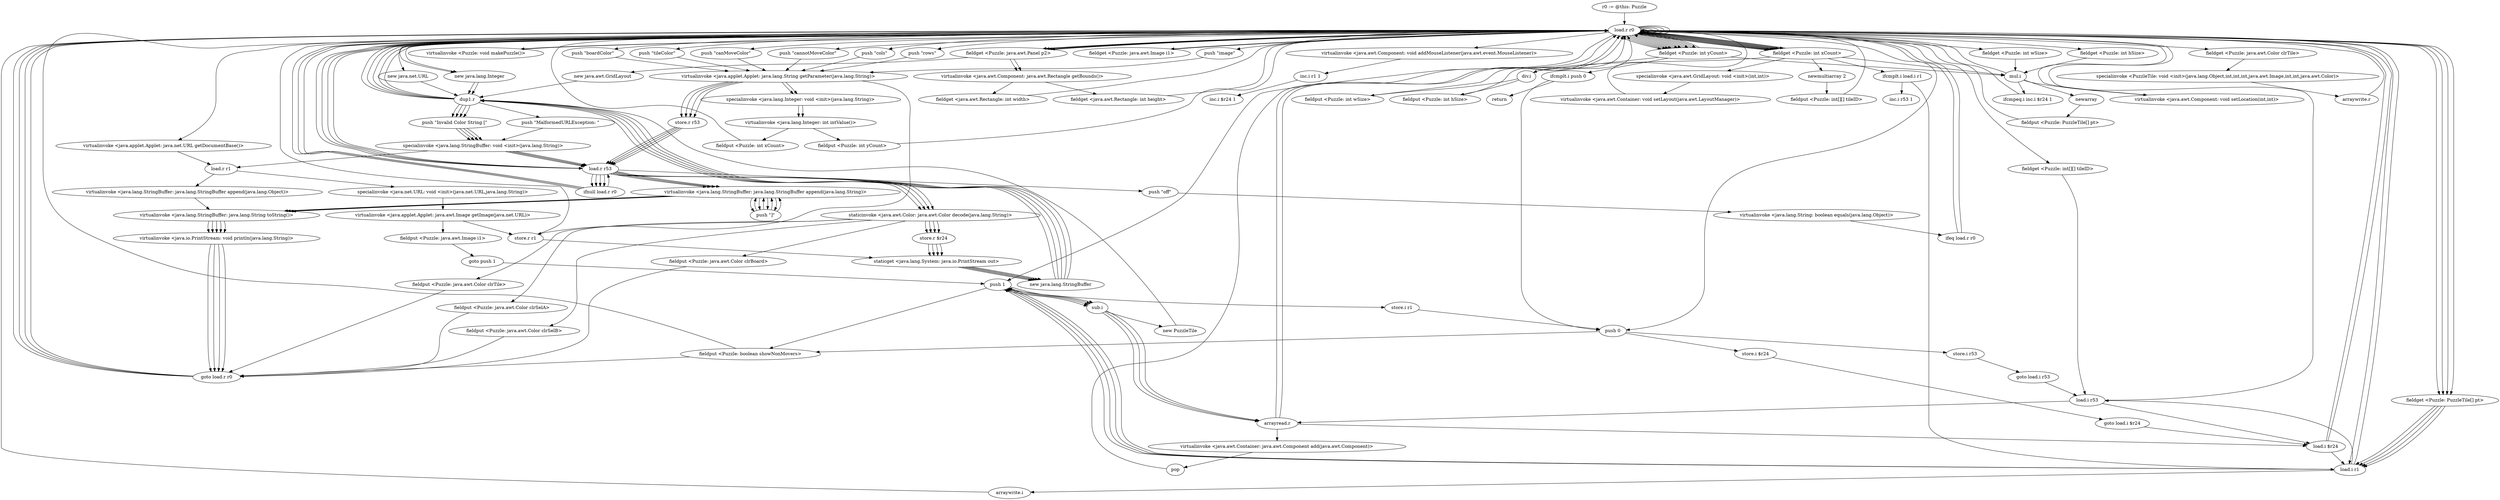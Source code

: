 digraph "" {
    "r0 := @this: Puzzle"
    "load.r r0"
    "r0 := @this: Puzzle"->"load.r r0";
    "new java.lang.Integer"
    "load.r r0"->"new java.lang.Integer";
    "dup1.r"
    "new java.lang.Integer"->"dup1.r";
    "dup1.r"->"load.r r0";
    "push \"cols\""
    "load.r r0"->"push \"cols\"";
    "virtualinvoke <java.applet.Applet: java.lang.String getParameter(java.lang.String)>"
    "push \"cols\""->"virtualinvoke <java.applet.Applet: java.lang.String getParameter(java.lang.String)>";
    "specialinvoke <java.lang.Integer: void <init>(java.lang.String)>"
    "virtualinvoke <java.applet.Applet: java.lang.String getParameter(java.lang.String)>"->"specialinvoke <java.lang.Integer: void <init>(java.lang.String)>";
    "virtualinvoke <java.lang.Integer: int intValue()>"
    "specialinvoke <java.lang.Integer: void <init>(java.lang.String)>"->"virtualinvoke <java.lang.Integer: int intValue()>";
    "fieldput <Puzzle: int xCount>"
    "virtualinvoke <java.lang.Integer: int intValue()>"->"fieldput <Puzzle: int xCount>";
    "fieldput <Puzzle: int xCount>"->"load.r r0";
    "load.r r0"->"new java.lang.Integer";
    "new java.lang.Integer"->"dup1.r";
    "dup1.r"->"load.r r0";
    "push \"rows\""
    "load.r r0"->"push \"rows\"";
    "push \"rows\""->"virtualinvoke <java.applet.Applet: java.lang.String getParameter(java.lang.String)>";
    "virtualinvoke <java.applet.Applet: java.lang.String getParameter(java.lang.String)>"->"specialinvoke <java.lang.Integer: void <init>(java.lang.String)>";
    "specialinvoke <java.lang.Integer: void <init>(java.lang.String)>"->"virtualinvoke <java.lang.Integer: int intValue()>";
    "fieldput <Puzzle: int yCount>"
    "virtualinvoke <java.lang.Integer: int intValue()>"->"fieldput <Puzzle: int yCount>";
    "fieldput <Puzzle: int yCount>"->"load.r r0";
    "push \"image\""
    "load.r r0"->"push \"image\"";
    "push \"image\""->"virtualinvoke <java.applet.Applet: java.lang.String getParameter(java.lang.String)>";
    "store.r r1"
    "virtualinvoke <java.applet.Applet: java.lang.String getParameter(java.lang.String)>"->"store.r r1";
    "store.r r1"->"load.r r0";
    "push \"boardColor\""
    "load.r r0"->"push \"boardColor\"";
    "push \"boardColor\""->"virtualinvoke <java.applet.Applet: java.lang.String getParameter(java.lang.String)>";
    "store.r r53"
    "virtualinvoke <java.applet.Applet: java.lang.String getParameter(java.lang.String)>"->"store.r r53";
    "load.r r53"
    "store.r r53"->"load.r r53";
    "ifnull load.r r0"
    "load.r r53"->"ifnull load.r r0";
    "ifnull load.r r0"->"load.r r0";
    "load.r r0"->"load.r r53";
    "staticinvoke <java.awt.Color: java.awt.Color decode(java.lang.String)>"
    "load.r r53"->"staticinvoke <java.awt.Color: java.awt.Color decode(java.lang.String)>";
    "fieldput <Puzzle: java.awt.Color clrBoard>"
    "staticinvoke <java.awt.Color: java.awt.Color decode(java.lang.String)>"->"fieldput <Puzzle: java.awt.Color clrBoard>";
    "goto load.r r0"
    "fieldput <Puzzle: java.awt.Color clrBoard>"->"goto load.r r0";
    "goto load.r r0"->"load.r r0";
    "push \"tileColor\""
    "load.r r0"->"push \"tileColor\"";
    "push \"tileColor\""->"virtualinvoke <java.applet.Applet: java.lang.String getParameter(java.lang.String)>";
    "virtualinvoke <java.applet.Applet: java.lang.String getParameter(java.lang.String)>"->"store.r r53";
    "store.r r53"->"load.r r53";
    "load.r r53"->"ifnull load.r r0";
    "ifnull load.r r0"->"load.r r0";
    "load.r r0"->"load.r r53";
    "load.r r53"->"staticinvoke <java.awt.Color: java.awt.Color decode(java.lang.String)>";
    "fieldput <Puzzle: java.awt.Color clrTile>"
    "staticinvoke <java.awt.Color: java.awt.Color decode(java.lang.String)>"->"fieldput <Puzzle: java.awt.Color clrTile>";
    "fieldput <Puzzle: java.awt.Color clrTile>"->"goto load.r r0";
    "goto load.r r0"->"load.r r0";
    "push \"canMoveColor\""
    "load.r r0"->"push \"canMoveColor\"";
    "push \"canMoveColor\""->"virtualinvoke <java.applet.Applet: java.lang.String getParameter(java.lang.String)>";
    "virtualinvoke <java.applet.Applet: java.lang.String getParameter(java.lang.String)>"->"store.r r53";
    "store.r r53"->"load.r r53";
    "load.r r53"->"ifnull load.r r0";
    "ifnull load.r r0"->"load.r r0";
    "load.r r0"->"load.r r53";
    "load.r r53"->"staticinvoke <java.awt.Color: java.awt.Color decode(java.lang.String)>";
    "fieldput <Puzzle: java.awt.Color clrSelA>"
    "staticinvoke <java.awt.Color: java.awt.Color decode(java.lang.String)>"->"fieldput <Puzzle: java.awt.Color clrSelA>";
    "fieldput <Puzzle: java.awt.Color clrSelA>"->"goto load.r r0";
    "goto load.r r0"->"load.r r0";
    "push \"cannotMoveColor\""
    "load.r r0"->"push \"cannotMoveColor\"";
    "push \"cannotMoveColor\""->"virtualinvoke <java.applet.Applet: java.lang.String getParameter(java.lang.String)>";
    "virtualinvoke <java.applet.Applet: java.lang.String getParameter(java.lang.String)>"->"store.r r53";
    "store.r r53"->"load.r r53";
    "load.r r53"->"ifnull load.r r0";
    "ifnull load.r r0"->"load.r r53";
    "push \"off\""
    "load.r r53"->"push \"off\"";
    "virtualinvoke <java.lang.String: boolean equals(java.lang.Object)>"
    "push \"off\""->"virtualinvoke <java.lang.String: boolean equals(java.lang.Object)>";
    "ifeq load.r r0"
    "virtualinvoke <java.lang.String: boolean equals(java.lang.Object)>"->"ifeq load.r r0";
    "ifeq load.r r0"->"load.r r0";
    "push 0"
    "load.r r0"->"push 0";
    "fieldput <Puzzle: boolean showNonMovers>"
    "push 0"->"fieldput <Puzzle: boolean showNonMovers>";
    "fieldput <Puzzle: boolean showNonMovers>"->"goto load.r r0";
    "goto load.r r0"->"load.r r0";
    "virtualinvoke <Puzzle: void makePuzzle()>"
    "load.r r0"->"virtualinvoke <Puzzle: void makePuzzle()>";
    "virtualinvoke <Puzzle: void makePuzzle()>"->"load.r r0";
    "fieldget <Puzzle: java.awt.Panel p2>"
    "load.r r0"->"fieldget <Puzzle: java.awt.Panel p2>";
    "new java.awt.GridLayout"
    "fieldget <Puzzle: java.awt.Panel p2>"->"new java.awt.GridLayout";
    "new java.awt.GridLayout"->"dup1.r";
    "dup1.r"->"load.r r0";
    "fieldget <Puzzle: int yCount>"
    "load.r r0"->"fieldget <Puzzle: int yCount>";
    "fieldget <Puzzle: int yCount>"->"load.r r0";
    "fieldget <Puzzle: int xCount>"
    "load.r r0"->"fieldget <Puzzle: int xCount>";
    "specialinvoke <java.awt.GridLayout: void <init>(int,int)>"
    "fieldget <Puzzle: int xCount>"->"specialinvoke <java.awt.GridLayout: void <init>(int,int)>";
    "virtualinvoke <java.awt.Container: void setLayout(java.awt.LayoutManager)>"
    "specialinvoke <java.awt.GridLayout: void <init>(int,int)>"->"virtualinvoke <java.awt.Container: void setLayout(java.awt.LayoutManager)>";
    "virtualinvoke <java.awt.Container: void setLayout(java.awt.LayoutManager)>"->"load.r r0";
    "load.r r0"->"load.r r0";
    "load.r r0"->"fieldget <Puzzle: java.awt.Panel p2>";
    "virtualinvoke <java.awt.Component: java.awt.Rectangle getBounds()>"
    "fieldget <Puzzle: java.awt.Panel p2>"->"virtualinvoke <java.awt.Component: java.awt.Rectangle getBounds()>";
    "fieldget <java.awt.Rectangle: int width>"
    "virtualinvoke <java.awt.Component: java.awt.Rectangle getBounds()>"->"fieldget <java.awt.Rectangle: int width>";
    "fieldget <java.awt.Rectangle: int width>"->"load.r r0";
    "load.r r0"->"fieldget <Puzzle: int xCount>";
    "div.i"
    "fieldget <Puzzle: int xCount>"->"div.i";
    "fieldput <Puzzle: int wSize>"
    "div.i"->"fieldput <Puzzle: int wSize>";
    "fieldput <Puzzle: int wSize>"->"load.r r0";
    "load.r r0"->"load.r r0";
    "load.r r0"->"fieldget <Puzzle: java.awt.Panel p2>";
    "fieldget <Puzzle: java.awt.Panel p2>"->"virtualinvoke <java.awt.Component: java.awt.Rectangle getBounds()>";
    "fieldget <java.awt.Rectangle: int height>"
    "virtualinvoke <java.awt.Component: java.awt.Rectangle getBounds()>"->"fieldget <java.awt.Rectangle: int height>";
    "fieldget <java.awt.Rectangle: int height>"->"load.r r0";
    "load.r r0"->"fieldget <Puzzle: int yCount>";
    "fieldget <Puzzle: int yCount>"->"div.i";
    "fieldput <Puzzle: int hSize>"
    "div.i"->"fieldput <Puzzle: int hSize>";
    "fieldput <Puzzle: int hSize>"->"load.r r0";
    "load.r r0"->"load.r r0";
    "load.r r0"->"fieldget <Puzzle: int xCount>";
    "fieldget <Puzzle: int xCount>"->"load.r r0";
    "load.r r0"->"fieldget <Puzzle: int yCount>";
    "mul.i"
    "fieldget <Puzzle: int yCount>"->"mul.i";
    "newarray"
    "mul.i"->"newarray";
    "fieldput <Puzzle: PuzzleTile[] pt>"
    "newarray"->"fieldput <Puzzle: PuzzleTile[] pt>";
    "fieldput <Puzzle: PuzzleTile[] pt>"->"load.r r0";
    "load.r r0"->"load.r r0";
    "load.r r0"->"fieldget <Puzzle: int yCount>";
    "fieldget <Puzzle: int yCount>"->"load.r r0";
    "load.r r0"->"fieldget <Puzzle: int xCount>";
    "newmultiarray 2"
    "fieldget <Puzzle: int xCount>"->"newmultiarray 2";
    "fieldput <Puzzle: int[][] tileID>"
    "newmultiarray 2"->"fieldput <Puzzle: int[][] tileID>";
    "fieldput <Puzzle: int[][] tileID>"->"load.r r0";
    "load.r r0"->"load.r r0";
    "new java.net.URL"
    "load.r r0"->"new java.net.URL";
    "new java.net.URL"->"dup1.r";
    "dup1.r"->"load.r r0";
    "virtualinvoke <java.applet.Applet: java.net.URL getDocumentBase()>"
    "load.r r0"->"virtualinvoke <java.applet.Applet: java.net.URL getDocumentBase()>";
    "load.r r1"
    "virtualinvoke <java.applet.Applet: java.net.URL getDocumentBase()>"->"load.r r1";
    "specialinvoke <java.net.URL: void <init>(java.net.URL,java.lang.String)>"
    "load.r r1"->"specialinvoke <java.net.URL: void <init>(java.net.URL,java.lang.String)>";
    "virtualinvoke <java.applet.Applet: java.awt.Image getImage(java.net.URL)>"
    "specialinvoke <java.net.URL: void <init>(java.net.URL,java.lang.String)>"->"virtualinvoke <java.applet.Applet: java.awt.Image getImage(java.net.URL)>";
    "fieldput <Puzzle: java.awt.Image i1>"
    "virtualinvoke <java.applet.Applet: java.awt.Image getImage(java.net.URL)>"->"fieldput <Puzzle: java.awt.Image i1>";
    "goto push 1"
    "fieldput <Puzzle: java.awt.Image i1>"->"goto push 1";
    "push 1"
    "goto push 1"->"push 1";
    "store.i r1"
    "push 1"->"store.i r1";
    "store.i r1"->"push 0";
    "store.i r53"
    "push 0"->"store.i r53";
    "goto load.i r53"
    "store.i r53"->"goto load.i r53";
    "load.i r53"
    "goto load.i r53"->"load.i r53";
    "load.i r53"->"load.r r0";
    "load.r r0"->"fieldget <Puzzle: int yCount>";
    "ifcmplt.i push 0"
    "fieldget <Puzzle: int yCount>"->"ifcmplt.i push 0";
    "return"
    "ifcmplt.i push 0"->"return";
    "ifcmplt.i push 0"->"push 0";
    "store.i $r24"
    "push 0"->"store.i $r24";
    "goto load.i $r24"
    "store.i $r24"->"goto load.i $r24";
    "load.i $r24"
    "goto load.i $r24"->"load.i $r24";
    "load.i $r24"->"load.r r0";
    "load.r r0"->"fieldget <Puzzle: int xCount>";
    "ifcmplt.i load.i r1"
    "fieldget <Puzzle: int xCount>"->"ifcmplt.i load.i r1";
    "inc.i r53 1"
    "ifcmplt.i load.i r1"->"inc.i r53 1";
    "load.i r1"
    "ifcmplt.i load.i r1"->"load.i r1";
    "load.i r1"->"load.r r0";
    "load.r r0"->"fieldget <Puzzle: int yCount>";
    "fieldget <Puzzle: int yCount>"->"load.r r0";
    "load.r r0"->"fieldget <Puzzle: int xCount>";
    "fieldget <Puzzle: int xCount>"->"mul.i";
    "ifcmpeq.i inc.i $r24 1"
    "mul.i"->"ifcmpeq.i inc.i $r24 1";
    "ifcmpeq.i inc.i $r24 1"->"load.r r0";
    "fieldget <Puzzle: PuzzleTile[] pt>"
    "load.r r0"->"fieldget <Puzzle: PuzzleTile[] pt>";
    "fieldget <Puzzle: PuzzleTile[] pt>"->"load.i r1";
    "load.i r1"->"push 1";
    "sub.i"
    "push 1"->"sub.i";
    "new PuzzleTile"
    "sub.i"->"new PuzzleTile";
    "new PuzzleTile"->"dup1.r";
    "dup1.r"->"load.r r0";
    "load.r r0"->"load.i r1";
    "load.i r1"->"load.i r53";
    "load.i r53"->"load.i $r24";
    "load.i $r24"->"load.r r0";
    "fieldget <Puzzle: java.awt.Image i1>"
    "load.r r0"->"fieldget <Puzzle: java.awt.Image i1>";
    "fieldget <Puzzle: java.awt.Image i1>"->"load.r r0";
    "load.r r0"->"fieldget <Puzzle: int xCount>";
    "fieldget <Puzzle: int xCount>"->"load.r r0";
    "load.r r0"->"fieldget <Puzzle: int yCount>";
    "fieldget <Puzzle: int yCount>"->"load.r r0";
    "fieldget <Puzzle: java.awt.Color clrTile>"
    "load.r r0"->"fieldget <Puzzle: java.awt.Color clrTile>";
    "specialinvoke <PuzzleTile: void <init>(java.lang.Object,int,int,int,java.awt.Image,int,int,java.awt.Color)>"
    "fieldget <Puzzle: java.awt.Color clrTile>"->"specialinvoke <PuzzleTile: void <init>(java.lang.Object,int,int,int,java.awt.Image,int,int,java.awt.Color)>";
    "arraywrite.r"
    "specialinvoke <PuzzleTile: void <init>(java.lang.Object,int,int,int,java.awt.Image,int,int,java.awt.Color)>"->"arraywrite.r";
    "arraywrite.r"->"load.r r0";
    "fieldget <Puzzle: int[][] tileID>"
    "load.r r0"->"fieldget <Puzzle: int[][] tileID>";
    "fieldget <Puzzle: int[][] tileID>"->"load.i r53";
    "arrayread.r"
    "load.i r53"->"arrayread.r";
    "arrayread.r"->"load.i $r24";
    "load.i $r24"->"load.i r1";
    "arraywrite.i"
    "load.i r1"->"arraywrite.i";
    "arraywrite.i"->"load.r r0";
    "load.r r0"->"fieldget <Puzzle: java.awt.Panel p2>";
    "fieldget <Puzzle: java.awt.Panel p2>"->"load.r r0";
    "load.r r0"->"fieldget <Puzzle: PuzzleTile[] pt>";
    "fieldget <Puzzle: PuzzleTile[] pt>"->"load.i r1";
    "load.i r1"->"push 1";
    "push 1"->"sub.i";
    "sub.i"->"arrayread.r";
    "virtualinvoke <java.awt.Container: java.awt.Component add(java.awt.Component)>"
    "arrayread.r"->"virtualinvoke <java.awt.Container: java.awt.Component add(java.awt.Component)>";
    "pop"
    "virtualinvoke <java.awt.Container: java.awt.Component add(java.awt.Component)>"->"pop";
    "pop"->"load.r r0";
    "load.r r0"->"fieldget <Puzzle: PuzzleTile[] pt>";
    "fieldget <Puzzle: PuzzleTile[] pt>"->"load.i r1";
    "load.i r1"->"push 1";
    "push 1"->"sub.i";
    "sub.i"->"arrayread.r";
    "arrayread.r"->"load.r r0";
    "load.r r0"->"fieldget <Puzzle: int yCount>";
    "fieldget <Puzzle: int yCount>"->"load.r r0";
    "fieldget <Puzzle: int wSize>"
    "load.r r0"->"fieldget <Puzzle: int wSize>";
    "fieldget <Puzzle: int wSize>"->"mul.i";
    "mul.i"->"load.r r0";
    "load.r r0"->"fieldget <Puzzle: int xCount>";
    "fieldget <Puzzle: int xCount>"->"load.r r0";
    "fieldget <Puzzle: int hSize>"
    "load.r r0"->"fieldget <Puzzle: int hSize>";
    "fieldget <Puzzle: int hSize>"->"mul.i";
    "virtualinvoke <java.awt.Component: void setLocation(int,int)>"
    "mul.i"->"virtualinvoke <java.awt.Component: void setLocation(int,int)>";
    "virtualinvoke <java.awt.Component: void setLocation(int,int)>"->"load.r r0";
    "load.r r0"->"fieldget <Puzzle: PuzzleTile[] pt>";
    "fieldget <Puzzle: PuzzleTile[] pt>"->"load.i r1";
    "load.i r1"->"push 1";
    "push 1"->"sub.i";
    "sub.i"->"arrayread.r";
    "arrayread.r"->"load.r r0";
    "virtualinvoke <java.awt.Component: void addMouseListener(java.awt.event.MouseListener)>"
    "load.r r0"->"virtualinvoke <java.awt.Component: void addMouseListener(java.awt.event.MouseListener)>";
    "inc.i r1 1"
    "virtualinvoke <java.awt.Component: void addMouseListener(java.awt.event.MouseListener)>"->"inc.i r1 1";
    "inc.i $r24 1"
    "inc.i r1 1"->"inc.i $r24 1";
    "virtualinvoke <java.applet.Applet: java.awt.Image getImage(java.net.URL)>"->"store.r r1";
    "staticget <java.lang.System: java.io.PrintStream out>"
    "store.r r1"->"staticget <java.lang.System: java.io.PrintStream out>";
    "new java.lang.StringBuffer"
    "staticget <java.lang.System: java.io.PrintStream out>"->"new java.lang.StringBuffer";
    "new java.lang.StringBuffer"->"dup1.r";
    "push \"MalformedURLException: \""
    "dup1.r"->"push \"MalformedURLException: \"";
    "specialinvoke <java.lang.StringBuffer: void <init>(java.lang.String)>"
    "push \"MalformedURLException: \""->"specialinvoke <java.lang.StringBuffer: void <init>(java.lang.String)>";
    "specialinvoke <java.lang.StringBuffer: void <init>(java.lang.String)>"->"load.r r1";
    "virtualinvoke <java.lang.StringBuffer: java.lang.StringBuffer append(java.lang.Object)>"
    "load.r r1"->"virtualinvoke <java.lang.StringBuffer: java.lang.StringBuffer append(java.lang.Object)>";
    "virtualinvoke <java.lang.StringBuffer: java.lang.String toString()>"
    "virtualinvoke <java.lang.StringBuffer: java.lang.StringBuffer append(java.lang.Object)>"->"virtualinvoke <java.lang.StringBuffer: java.lang.String toString()>";
    "virtualinvoke <java.io.PrintStream: void println(java.lang.String)>"
    "virtualinvoke <java.lang.StringBuffer: java.lang.String toString()>"->"virtualinvoke <java.io.PrintStream: void println(java.lang.String)>";
    "ifeq load.r r0"->"load.r r0";
    "load.r r0"->"push 1";
    "push 1"->"fieldput <Puzzle: boolean showNonMovers>";
    "fieldput <Puzzle: boolean showNonMovers>"->"load.r r0";
    "load.r r0"->"load.r r53";
    "load.r r53"->"staticinvoke <java.awt.Color: java.awt.Color decode(java.lang.String)>";
    "fieldput <Puzzle: java.awt.Color clrSelB>"
    "staticinvoke <java.awt.Color: java.awt.Color decode(java.lang.String)>"->"fieldput <Puzzle: java.awt.Color clrSelB>";
    "fieldput <Puzzle: java.awt.Color clrSelB>"->"goto load.r r0";
    "store.r $r24"
    "staticinvoke <java.awt.Color: java.awt.Color decode(java.lang.String)>"->"store.r $r24";
    "store.r $r24"->"staticget <java.lang.System: java.io.PrintStream out>";
    "staticget <java.lang.System: java.io.PrintStream out>"->"new java.lang.StringBuffer";
    "new java.lang.StringBuffer"->"dup1.r";
    "push \"Invalid Color String [\""
    "dup1.r"->"push \"Invalid Color String [\"";
    "push \"Invalid Color String [\""->"specialinvoke <java.lang.StringBuffer: void <init>(java.lang.String)>";
    "specialinvoke <java.lang.StringBuffer: void <init>(java.lang.String)>"->"load.r r53";
    "virtualinvoke <java.lang.StringBuffer: java.lang.StringBuffer append(java.lang.String)>"
    "load.r r53"->"virtualinvoke <java.lang.StringBuffer: java.lang.StringBuffer append(java.lang.String)>";
    "push \"]\""
    "virtualinvoke <java.lang.StringBuffer: java.lang.StringBuffer append(java.lang.String)>"->"push \"]\"";
    "push \"]\""->"virtualinvoke <java.lang.StringBuffer: java.lang.StringBuffer append(java.lang.String)>";
    "virtualinvoke <java.lang.StringBuffer: java.lang.StringBuffer append(java.lang.String)>"->"virtualinvoke <java.lang.StringBuffer: java.lang.String toString()>";
    "virtualinvoke <java.lang.StringBuffer: java.lang.String toString()>"->"virtualinvoke <java.io.PrintStream: void println(java.lang.String)>";
    "virtualinvoke <java.io.PrintStream: void println(java.lang.String)>"->"goto load.r r0";
    "staticinvoke <java.awt.Color: java.awt.Color decode(java.lang.String)>"->"store.r $r24";
    "store.r $r24"->"staticget <java.lang.System: java.io.PrintStream out>";
    "staticget <java.lang.System: java.io.PrintStream out>"->"new java.lang.StringBuffer";
    "new java.lang.StringBuffer"->"dup1.r";
    "dup1.r"->"push \"Invalid Color String [\"";
    "push \"Invalid Color String [\""->"specialinvoke <java.lang.StringBuffer: void <init>(java.lang.String)>";
    "specialinvoke <java.lang.StringBuffer: void <init>(java.lang.String)>"->"load.r r53";
    "load.r r53"->"virtualinvoke <java.lang.StringBuffer: java.lang.StringBuffer append(java.lang.String)>";
    "virtualinvoke <java.lang.StringBuffer: java.lang.StringBuffer append(java.lang.String)>"->"push \"]\"";
    "push \"]\""->"virtualinvoke <java.lang.StringBuffer: java.lang.StringBuffer append(java.lang.String)>";
    "virtualinvoke <java.lang.StringBuffer: java.lang.StringBuffer append(java.lang.String)>"->"virtualinvoke <java.lang.StringBuffer: java.lang.String toString()>";
    "virtualinvoke <java.lang.StringBuffer: java.lang.String toString()>"->"virtualinvoke <java.io.PrintStream: void println(java.lang.String)>";
    "virtualinvoke <java.io.PrintStream: void println(java.lang.String)>"->"goto load.r r0";
    "staticinvoke <java.awt.Color: java.awt.Color decode(java.lang.String)>"->"store.r $r24";
    "store.r $r24"->"staticget <java.lang.System: java.io.PrintStream out>";
    "staticget <java.lang.System: java.io.PrintStream out>"->"new java.lang.StringBuffer";
    "new java.lang.StringBuffer"->"dup1.r";
    "dup1.r"->"push \"Invalid Color String [\"";
    "push \"Invalid Color String [\""->"specialinvoke <java.lang.StringBuffer: void <init>(java.lang.String)>";
    "specialinvoke <java.lang.StringBuffer: void <init>(java.lang.String)>"->"load.r r53";
    "load.r r53"->"virtualinvoke <java.lang.StringBuffer: java.lang.StringBuffer append(java.lang.String)>";
    "virtualinvoke <java.lang.StringBuffer: java.lang.StringBuffer append(java.lang.String)>"->"push \"]\"";
    "push \"]\""->"virtualinvoke <java.lang.StringBuffer: java.lang.StringBuffer append(java.lang.String)>";
    "virtualinvoke <java.lang.StringBuffer: java.lang.StringBuffer append(java.lang.String)>"->"virtualinvoke <java.lang.StringBuffer: java.lang.String toString()>";
    "virtualinvoke <java.lang.StringBuffer: java.lang.String toString()>"->"virtualinvoke <java.io.PrintStream: void println(java.lang.String)>";
    "virtualinvoke <java.io.PrintStream: void println(java.lang.String)>"->"goto load.r r0";
    "staticinvoke <java.awt.Color: java.awt.Color decode(java.lang.String)>"->"store.r $r24";
    "store.r $r24"->"staticget <java.lang.System: java.io.PrintStream out>";
    "staticget <java.lang.System: java.io.PrintStream out>"->"new java.lang.StringBuffer";
    "new java.lang.StringBuffer"->"dup1.r";
    "dup1.r"->"push \"Invalid Color String [\"";
    "push \"Invalid Color String [\""->"specialinvoke <java.lang.StringBuffer: void <init>(java.lang.String)>";
    "specialinvoke <java.lang.StringBuffer: void <init>(java.lang.String)>"->"load.r r53";
    "load.r r53"->"virtualinvoke <java.lang.StringBuffer: java.lang.StringBuffer append(java.lang.String)>";
    "virtualinvoke <java.lang.StringBuffer: java.lang.StringBuffer append(java.lang.String)>"->"push \"]\"";
    "push \"]\""->"virtualinvoke <java.lang.StringBuffer: java.lang.StringBuffer append(java.lang.String)>";
    "virtualinvoke <java.lang.StringBuffer: java.lang.StringBuffer append(java.lang.String)>"->"virtualinvoke <java.lang.StringBuffer: java.lang.String toString()>";
    "virtualinvoke <java.lang.StringBuffer: java.lang.String toString()>"->"virtualinvoke <java.io.PrintStream: void println(java.lang.String)>";
    "virtualinvoke <java.io.PrintStream: void println(java.lang.String)>"->"goto load.r r0";
}
